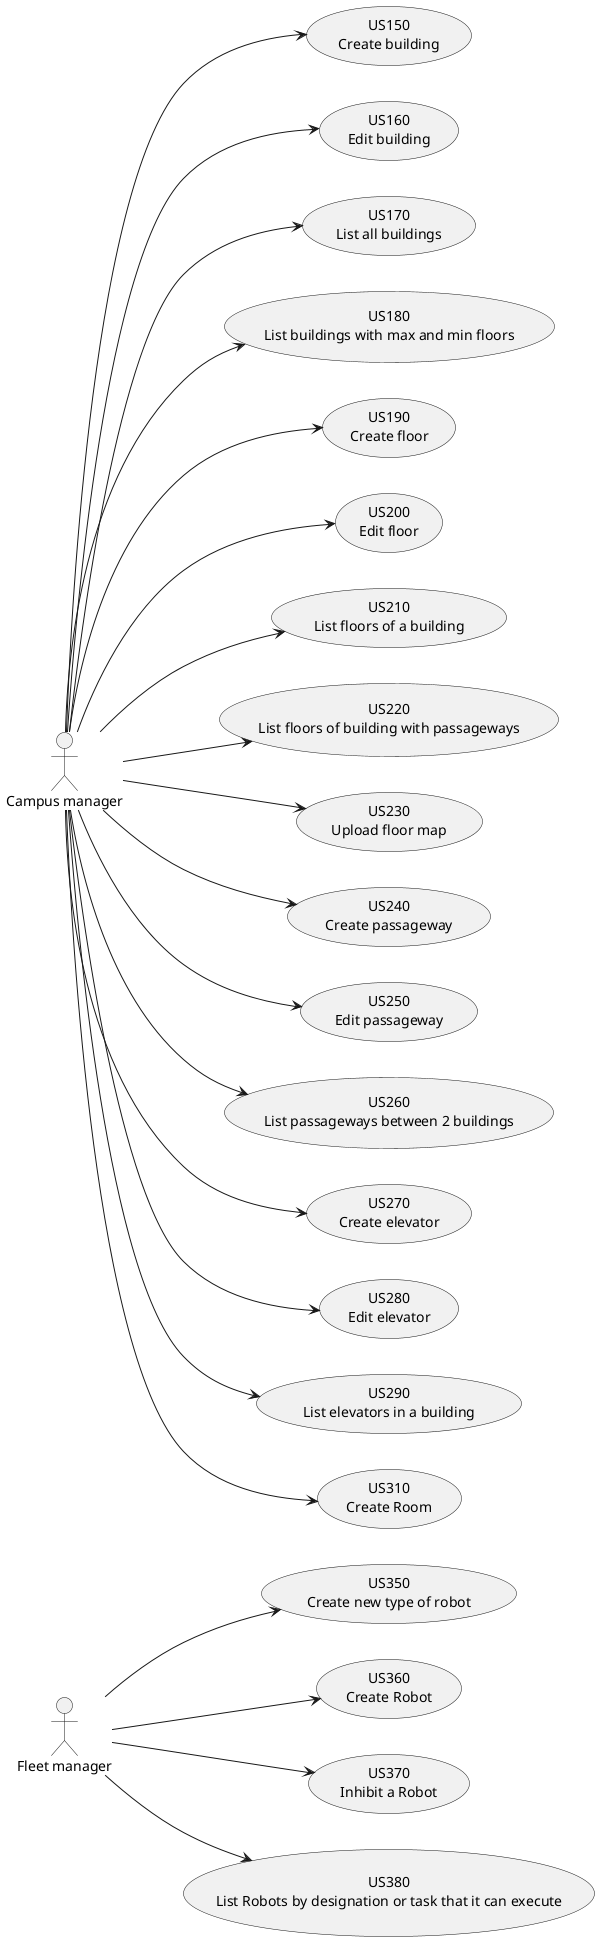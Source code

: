 @startuml

left to right direction
actor "Fleet manager" as fleetmanager
actor "Campus manager" as campusmanager

"US150\nCreate building" as (usecase1)
"US160\nEdit building" as (usecase2)
"US170\nList all buildings" as (usecase3)
"US180\nList buildings with max and min floors" as (usecase4)
"US190\nCreate floor" as (usecase5)
"US200\nEdit floor" as (usecase6)
"US210\nList floors of a building" as (usecase7)
"US220\nList floors of building with passageways" as (usecase9)
"US230\nUpload floor map" as (usecase10)
"US240\nCreate passageway" as (usecase11)
"US250\nEdit passageway" as (usecase12)
"US260\nList passageways between 2 buildings" as (usecase13)
"US270\nCreate elevator" as (usecase14)
"US280\nEdit elevator" as (usecase15)
"US290\nList elevators in a building" as (usecase16)
"US310\nCreate Room" as (usecase17)
"US350\nCreate new type of robot" as (usecase18)
"US360\nCreate Robot" as (usecase19)
"US370\nInhibit a Robot" as (usecase20)
"US380\nList Robots by designation or task that it can execute" as (usecase21)

campusmanager --> usecase1
campusmanager --> usecase2
campusmanager --> usecase3
campusmanager --> usecase4
campusmanager --> usecase5
campusmanager --> usecase6
campusmanager --> usecase7
campusmanager --> usecase9
campusmanager --> usecase10
campusmanager --> usecase11
campusmanager --> usecase12
campusmanager --> usecase13
campusmanager --> usecase14
campusmanager --> usecase15
campusmanager --> usecase16
campusmanager --> usecase17
fleetmanager --> usecase18
fleetmanager --> usecase19
fleetmanager --> usecase20
fleetmanager --> usecase21



@enduml
